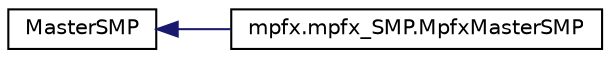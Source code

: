 digraph G
{
  edge [fontname="Helvetica",fontsize="10",labelfontname="Helvetica",labelfontsize="10"];
  node [fontname="Helvetica",fontsize="10",shape=record];
  rankdir=LR;
  Node1 [label="MasterSMP",height=0.2,width=0.4,color="black", fillcolor="white", style="filled",URL="$classMasterSMP.html"];
  Node1 -> Node2 [dir=back,color="midnightblue",fontsize="10",style="solid",fontname="Helvetica"];
  Node2 [label="mpfx.mpfx_SMP.MpfxMasterSMP",height=0.2,width=0.4,color="black", fillcolor="white", style="filled",URL="$classmpfx_1_1mpfx__SMP_1_1MpfxMasterSMP.html",tooltip="Master calculator for SMP: distribute jobs to workers and collect/process their results."];
}
